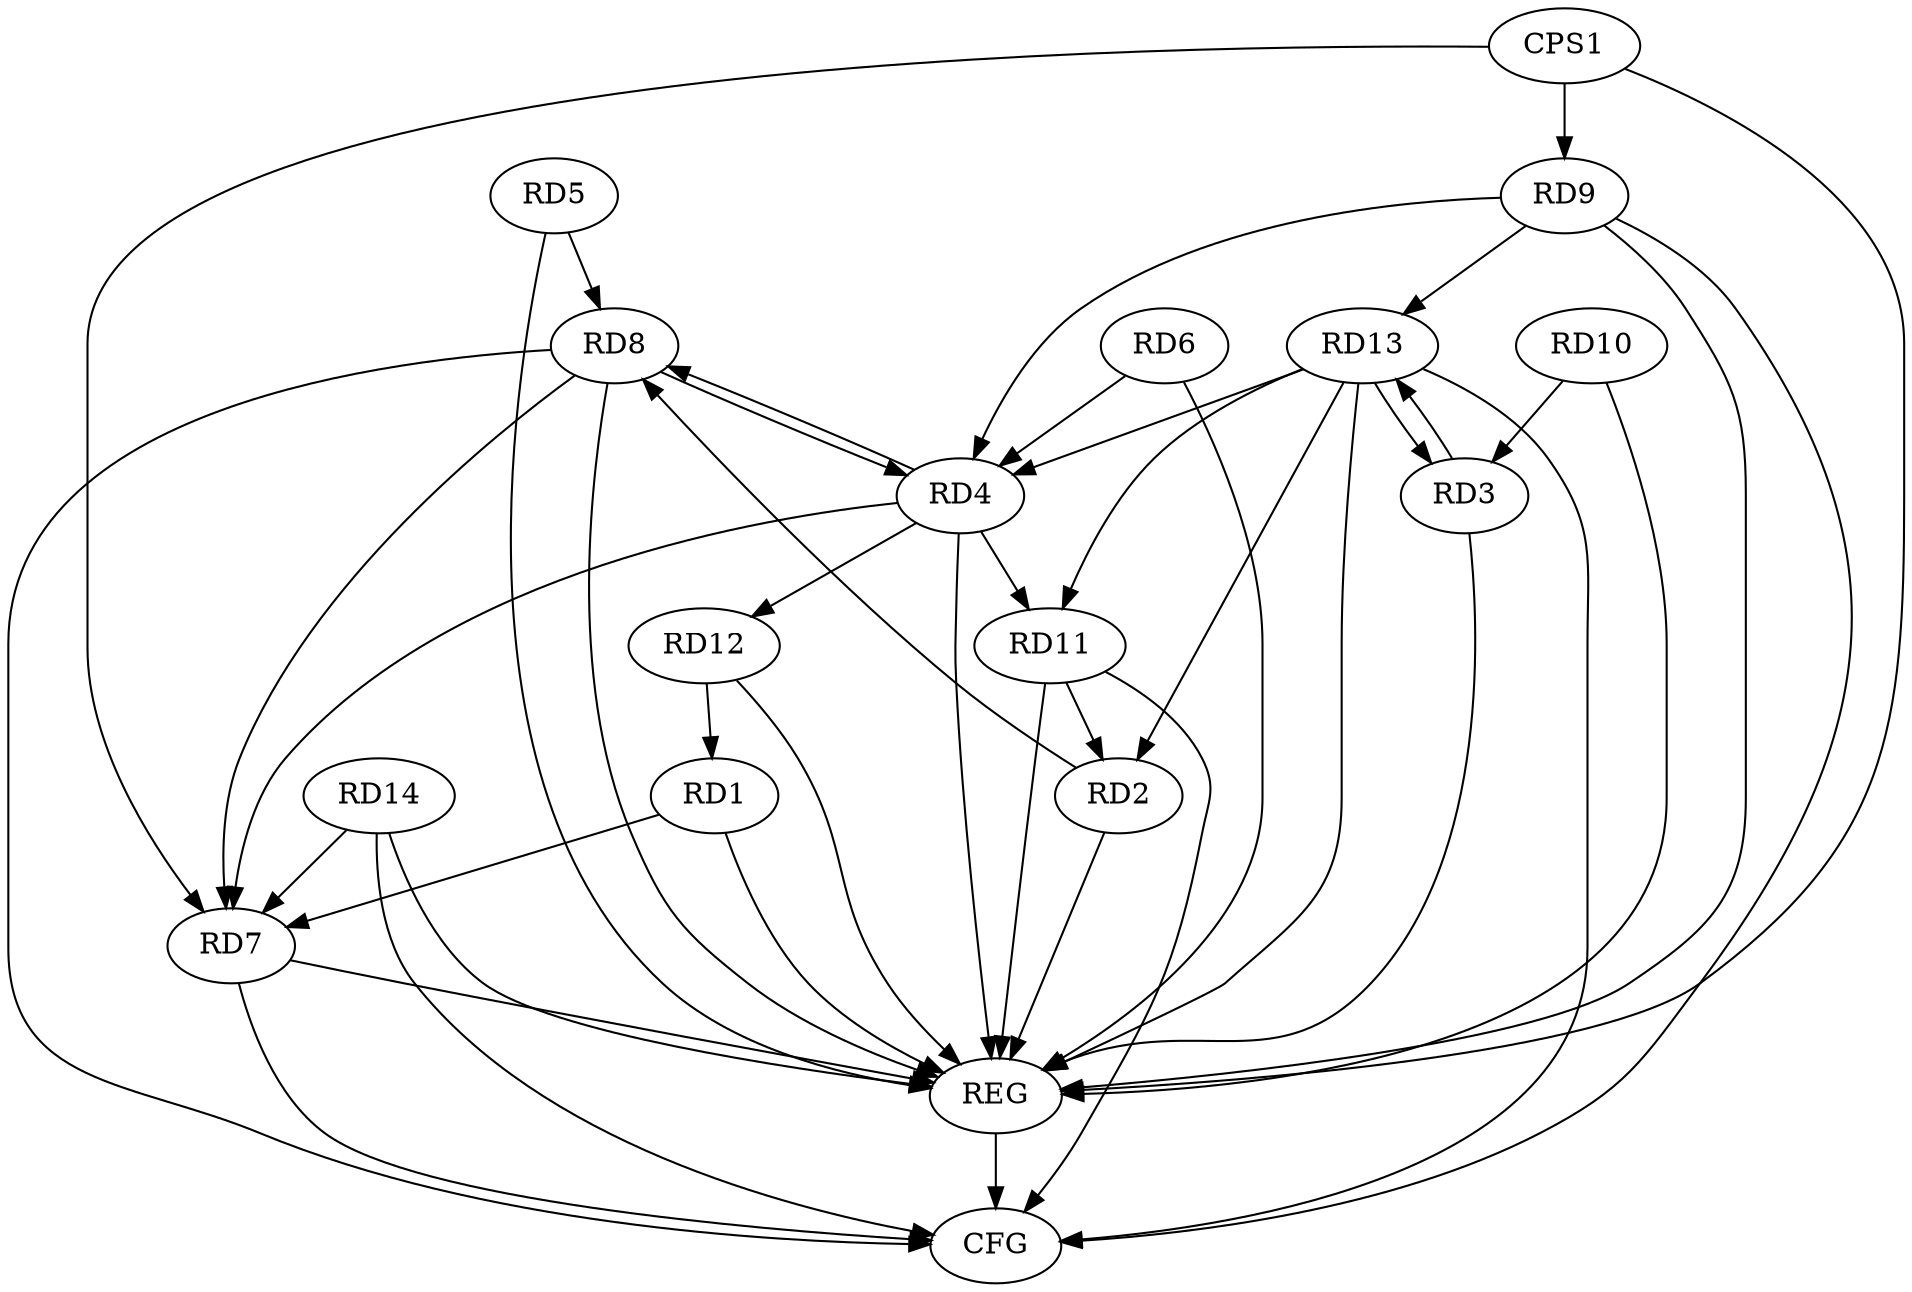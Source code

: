 strict digraph G {
  RD1 [ label="RD1" ];
  RD2 [ label="RD2" ];
  RD3 [ label="RD3" ];
  RD4 [ label="RD4" ];
  RD5 [ label="RD5" ];
  RD6 [ label="RD6" ];
  RD7 [ label="RD7" ];
  RD8 [ label="RD8" ];
  RD9 [ label="RD9" ];
  RD10 [ label="RD10" ];
  RD11 [ label="RD11" ];
  RD12 [ label="RD12" ];
  RD13 [ label="RD13" ];
  RD14 [ label="RD14" ];
  CPS1 [ label="CPS1" ];
  REG [ label="REG" ];
  CFG [ label="CFG" ];
  RD1 -> RD7;
  RD12 -> RD1;
  RD2 -> RD8;
  RD11 -> RD2;
  RD13 -> RD2;
  RD10 -> RD3;
  RD3 -> RD13;
  RD13 -> RD3;
  RD6 -> RD4;
  RD4 -> RD7;
  RD4 -> RD8;
  RD8 -> RD4;
  RD9 -> RD4;
  RD4 -> RD11;
  RD4 -> RD12;
  RD13 -> RD4;
  RD5 -> RD8;
  RD8 -> RD7;
  RD14 -> RD7;
  RD9 -> RD13;
  RD13 -> RD11;
  CPS1 -> RD7;
  CPS1 -> RD9;
  RD1 -> REG;
  RD2 -> REG;
  RD3 -> REG;
  RD4 -> REG;
  RD5 -> REG;
  RD6 -> REG;
  RD7 -> REG;
  RD8 -> REG;
  RD9 -> REG;
  RD10 -> REG;
  RD11 -> REG;
  RD12 -> REG;
  RD13 -> REG;
  RD14 -> REG;
  CPS1 -> REG;
  RD7 -> CFG;
  RD8 -> CFG;
  RD11 -> CFG;
  RD13 -> CFG;
  RD9 -> CFG;
  RD14 -> CFG;
  REG -> CFG;
}

